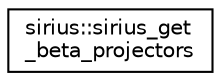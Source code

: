 digraph "Graphical Class Hierarchy"
{
 // INTERACTIVE_SVG=YES
  edge [fontname="Helvetica",fontsize="10",labelfontname="Helvetica",labelfontsize="10"];
  node [fontname="Helvetica",fontsize="10",shape=record];
  rankdir="LR";
  Node1 [label="sirius::sirius_get\l_beta_projectors",height=0.2,width=0.4,color="black", fillcolor="white", style="filled",URL="$interfacesirius_1_1sirius__get__beta__projectors.html"];
}
